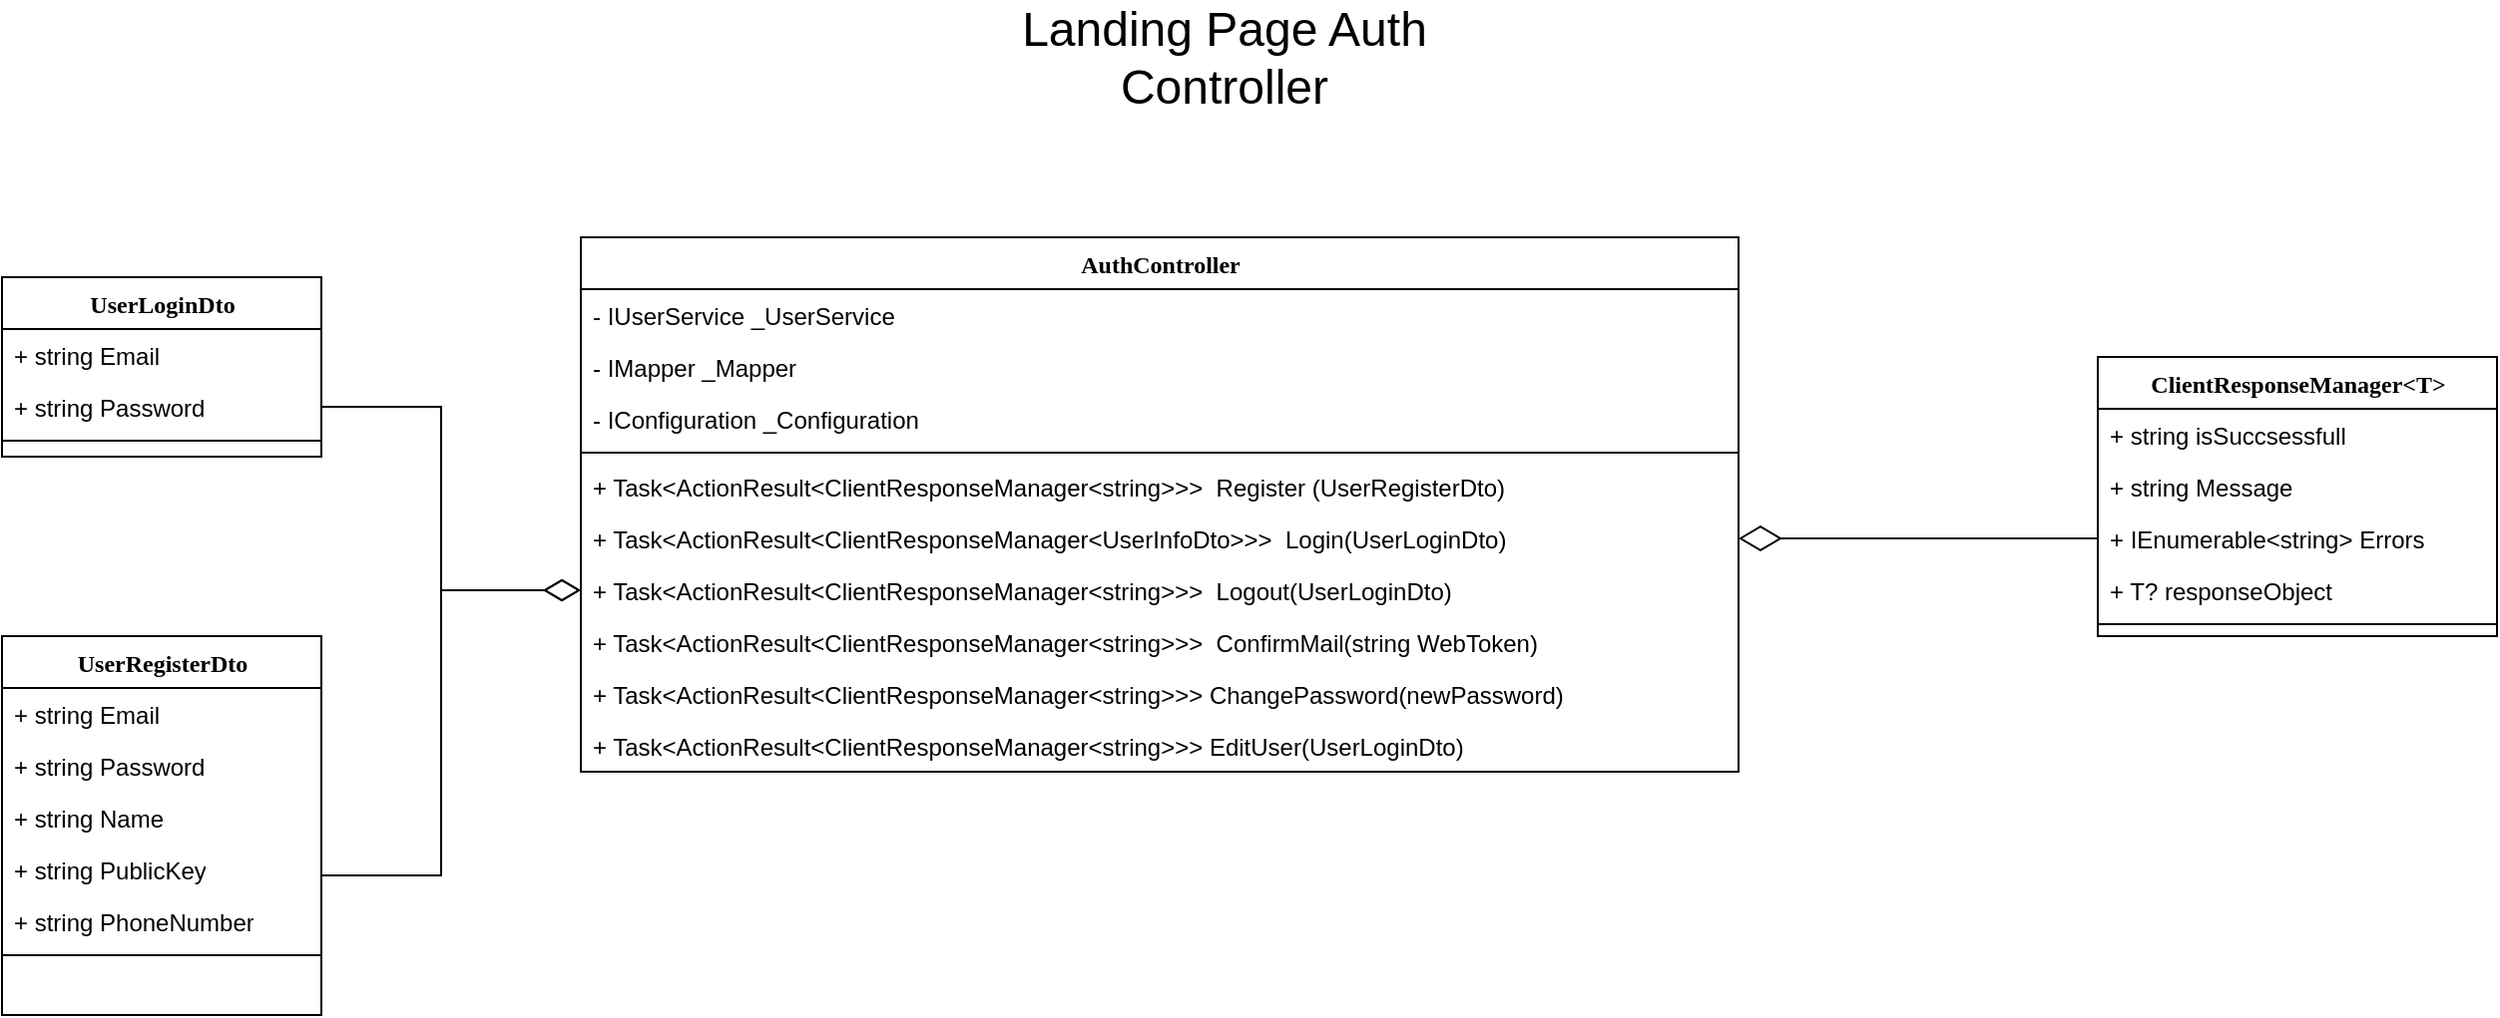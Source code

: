 <mxfile version="14.2.9" type="device"><diagram id="QkI--pBJC4bzssq41QZq" name="Page-1"><mxGraphModel dx="3220" dy="3443" grid="1" gridSize="10" guides="1" tooltips="1" connect="1" arrows="1" fold="1" page="1" pageScale="1" pageWidth="850" pageHeight="1100" math="0" shadow="0"><root><mxCell id="0"/><mxCell id="1" parent="0"/><mxCell id="noM06Llarw8SXuktYtZB-41" value="&lt;font style=&quot;font-size: 24px&quot;&gt;Landing Page Auth Controller&lt;br&gt;&lt;/font&gt;" style="text;html=1;strokeColor=none;fillColor=none;align=center;verticalAlign=middle;whiteSpace=wrap;rounded=0;" vertex="1" parent="1"><mxGeometry x="290" y="-1970" width="305" height="20" as="geometry"/></mxCell><mxCell id="noM06Llarw8SXuktYtZB-1295" value="AuthController" style="swimlane;html=1;fontStyle=1;align=center;verticalAlign=top;childLayout=stackLayout;horizontal=1;startSize=26;horizontalStack=0;resizeParent=1;resizeLast=0;collapsible=1;marginBottom=0;swimlaneFillColor=#ffffff;rounded=0;shadow=0;comic=0;labelBackgroundColor=none;strokeWidth=1;fillColor=none;fontFamily=Verdana;fontSize=12" vertex="1" parent="1"><mxGeometry x="120" y="-1870" width="580" height="268" as="geometry"/></mxCell><mxCell id="noM06Llarw8SXuktYtZB-1296" value="- IUserService _UserService" style="text;html=1;strokeColor=none;fillColor=none;align=left;verticalAlign=top;spacingLeft=4;spacingRight=4;whiteSpace=wrap;overflow=hidden;rotatable=0;points=[[0,0.5],[1,0.5]];portConstraint=eastwest;" vertex="1" parent="noM06Llarw8SXuktYtZB-1295"><mxGeometry y="26" width="580" height="26" as="geometry"/></mxCell><mxCell id="noM06Llarw8SXuktYtZB-1297" value="- IMapper _Mapper" style="text;html=1;strokeColor=none;fillColor=none;align=left;verticalAlign=top;spacingLeft=4;spacingRight=4;whiteSpace=wrap;overflow=hidden;rotatable=0;points=[[0,0.5],[1,0.5]];portConstraint=eastwest;" vertex="1" parent="noM06Llarw8SXuktYtZB-1295"><mxGeometry y="52" width="580" height="26" as="geometry"/></mxCell><mxCell id="noM06Llarw8SXuktYtZB-1298" value="- IConfiguration _Configuration" style="text;html=1;strokeColor=none;fillColor=none;align=left;verticalAlign=top;spacingLeft=4;spacingRight=4;whiteSpace=wrap;overflow=hidden;rotatable=0;points=[[0,0.5],[1,0.5]];portConstraint=eastwest;" vertex="1" parent="noM06Llarw8SXuktYtZB-1295"><mxGeometry y="78" width="580" height="26" as="geometry"/></mxCell><mxCell id="noM06Llarw8SXuktYtZB-1299" value="" style="line;html=1;strokeWidth=1;fillColor=none;align=left;verticalAlign=middle;spacingTop=-1;spacingLeft=3;spacingRight=3;rotatable=0;labelPosition=right;points=[];portConstraint=eastwest;" vertex="1" parent="noM06Llarw8SXuktYtZB-1295"><mxGeometry y="104" width="580" height="8" as="geometry"/></mxCell><mxCell id="noM06Llarw8SXuktYtZB-1300" value="+ Task&amp;lt;ActionResult&amp;lt;ClientResponseManager&amp;lt;string&amp;gt;&amp;gt;&amp;gt;&amp;nbsp; Register (UserRegisterDto)" style="text;html=1;strokeColor=none;fillColor=none;align=left;verticalAlign=top;spacingLeft=4;spacingRight=4;whiteSpace=wrap;overflow=hidden;rotatable=0;points=[[0,0.5],[1,0.5]];portConstraint=eastwest;" vertex="1" parent="noM06Llarw8SXuktYtZB-1295"><mxGeometry y="112" width="580" height="26" as="geometry"/></mxCell><mxCell id="noM06Llarw8SXuktYtZB-1301" value="+ Task&amp;lt;ActionResult&amp;lt;ClientResponseManager&amp;lt;UserInfoDto&amp;gt;&amp;gt;&amp;gt;&amp;nbsp; Login(UserLoginDto)" style="text;html=1;strokeColor=none;fillColor=none;align=left;verticalAlign=top;spacingLeft=4;spacingRight=4;whiteSpace=wrap;overflow=hidden;rotatable=0;points=[[0,0.5],[1,0.5]];portConstraint=eastwest;" vertex="1" parent="noM06Llarw8SXuktYtZB-1295"><mxGeometry y="138" width="580" height="26" as="geometry"/></mxCell><mxCell id="noM06Llarw8SXuktYtZB-1302" value="+ Task&amp;lt;ActionResult&amp;lt;ClientResponseManager&amp;lt;string&amp;gt;&amp;gt;&amp;gt;&amp;nbsp; Logout(UserLoginDto)" style="text;html=1;strokeColor=none;fillColor=none;align=left;verticalAlign=top;spacingLeft=4;spacingRight=4;whiteSpace=wrap;overflow=hidden;rotatable=0;points=[[0,0.5],[1,0.5]];portConstraint=eastwest;" vertex="1" parent="noM06Llarw8SXuktYtZB-1295"><mxGeometry y="164" width="580" height="26" as="geometry"/></mxCell><mxCell id="noM06Llarw8SXuktYtZB-1303" value="+ Task&amp;lt;ActionResult&amp;lt;ClientResponseManager&amp;lt;string&amp;gt;&amp;gt;&amp;gt;&amp;nbsp; ConfirmMail(string WebToken)" style="text;html=1;strokeColor=none;fillColor=none;align=left;verticalAlign=top;spacingLeft=4;spacingRight=4;whiteSpace=wrap;overflow=hidden;rotatable=0;points=[[0,0.5],[1,0.5]];portConstraint=eastwest;" vertex="1" parent="noM06Llarw8SXuktYtZB-1295"><mxGeometry y="190" width="580" height="26" as="geometry"/></mxCell><mxCell id="noM06Llarw8SXuktYtZB-1304" value="+ Task&amp;lt;ActionResult&amp;lt;ClientResponseManager&amp;lt;string&amp;gt;&amp;gt;&amp;gt; ChangePassword(newPassword)" style="text;html=1;strokeColor=none;fillColor=none;align=left;verticalAlign=top;spacingLeft=4;spacingRight=4;whiteSpace=wrap;overflow=hidden;rotatable=0;points=[[0,0.5],[1,0.5]];portConstraint=eastwest;" vertex="1" parent="noM06Llarw8SXuktYtZB-1295"><mxGeometry y="216" width="580" height="26" as="geometry"/></mxCell><mxCell id="noM06Llarw8SXuktYtZB-1305" value="+ Task&amp;lt;ActionResult&amp;lt;ClientResponseManager&amp;lt;string&amp;gt;&amp;gt;&amp;gt; EditUser(UserLoginDto)" style="text;html=1;strokeColor=none;fillColor=none;align=left;verticalAlign=top;spacingLeft=4;spacingRight=4;whiteSpace=wrap;overflow=hidden;rotatable=0;points=[[0,0.5],[1,0.5]];portConstraint=eastwest;" vertex="1" parent="noM06Llarw8SXuktYtZB-1295"><mxGeometry y="242" width="580" height="26" as="geometry"/></mxCell><mxCell id="noM06Llarw8SXuktYtZB-1306" style="edgeStyle=orthogonalEdgeStyle;rounded=0;orthogonalLoop=1;jettySize=auto;html=1;exitX=1;exitY=0.5;exitDx=0;exitDy=0;entryX=0;entryY=0.5;entryDx=0;entryDy=0;startArrow=none;startFill=0;startSize=13;endArrow=diamondThin;endFill=0;endSize=16;" edge="1" parent="1" target="noM06Llarw8SXuktYtZB-1302" source="noM06Llarw8SXuktYtZB-1318"><mxGeometry relative="1" as="geometry"><mxPoint x="-225" y="-1721.0" as="sourcePoint"/></mxGeometry></mxCell><mxCell id="noM06Llarw8SXuktYtZB-1307" style="edgeStyle=orthogonalEdgeStyle;rounded=0;orthogonalLoop=1;jettySize=auto;html=1;exitX=1;exitY=0.5;exitDx=0;exitDy=0;startArrow=none;startFill=0;startSize=13;endArrow=diamondThin;endFill=0;endSize=16;entryX=0;entryY=0.5;entryDx=0;entryDy=0;" edge="1" parent="1" target="noM06Llarw8SXuktYtZB-1302" source="noM06Llarw8SXuktYtZB-1313"><mxGeometry relative="1" as="geometry"><mxPoint x="115" y="-1710" as="targetPoint"/><mxPoint x="-235" y="-1429" as="sourcePoint"/><Array as="points"><mxPoint x="-10" y="-1550"/><mxPoint x="50" y="-1550"/><mxPoint x="50" y="-1693"/></Array></mxGeometry></mxCell><mxCell id="noM06Llarw8SXuktYtZB-1308" style="edgeStyle=orthogonalEdgeStyle;rounded=0;orthogonalLoop=1;jettySize=auto;html=1;exitX=0;exitY=0.5;exitDx=0;exitDy=0;entryX=1;entryY=0.5;entryDx=0;entryDy=0;endArrow=diamondThin;endFill=0;endSize=19;startSize=15;" edge="1" parent="1" target="noM06Llarw8SXuktYtZB-1301" source="noM06Llarw8SXuktYtZB-1323"><mxGeometry relative="1" as="geometry"><mxPoint x="1045" y="-1415" as="sourcePoint"/></mxGeometry></mxCell><mxCell id="noM06Llarw8SXuktYtZB-1309" value="UserRegisterDto" style="swimlane;html=1;fontStyle=1;align=center;verticalAlign=top;childLayout=stackLayout;horizontal=1;startSize=26;horizontalStack=0;resizeParent=1;resizeLast=0;collapsible=1;marginBottom=0;swimlaneFillColor=#ffffff;rounded=0;shadow=0;comic=0;labelBackgroundColor=none;strokeWidth=1;fillColor=none;fontFamily=Verdana;fontSize=12" vertex="1" parent="1"><mxGeometry x="-170" y="-1670" width="160" height="190" as="geometry"/></mxCell><mxCell id="noM06Llarw8SXuktYtZB-1310" value="+ string Email" style="text;html=1;strokeColor=none;fillColor=none;align=left;verticalAlign=top;spacingLeft=4;spacingRight=4;whiteSpace=wrap;overflow=hidden;rotatable=0;points=[[0,0.5],[1,0.5]];portConstraint=eastwest;" vertex="1" parent="noM06Llarw8SXuktYtZB-1309"><mxGeometry y="26" width="160" height="26" as="geometry"/></mxCell><mxCell id="noM06Llarw8SXuktYtZB-1311" value="+ string Password" style="text;html=1;strokeColor=none;fillColor=none;align=left;verticalAlign=top;spacingLeft=4;spacingRight=4;whiteSpace=wrap;overflow=hidden;rotatable=0;points=[[0,0.5],[1,0.5]];portConstraint=eastwest;" vertex="1" parent="noM06Llarw8SXuktYtZB-1309"><mxGeometry y="52" width="160" height="26" as="geometry"/></mxCell><mxCell id="noM06Llarw8SXuktYtZB-1312" value="+ string Name" style="text;html=1;strokeColor=none;fillColor=none;align=left;verticalAlign=top;spacingLeft=4;spacingRight=4;whiteSpace=wrap;overflow=hidden;rotatable=0;points=[[0,0.5],[1,0.5]];portConstraint=eastwest;" vertex="1" parent="noM06Llarw8SXuktYtZB-1309"><mxGeometry y="78" width="160" height="26" as="geometry"/></mxCell><mxCell id="noM06Llarw8SXuktYtZB-1313" value="+ string PublicKey" style="text;html=1;strokeColor=none;fillColor=none;align=left;verticalAlign=top;spacingLeft=4;spacingRight=4;whiteSpace=wrap;overflow=hidden;rotatable=0;points=[[0,0.5],[1,0.5]];portConstraint=eastwest;" vertex="1" parent="noM06Llarw8SXuktYtZB-1309"><mxGeometry y="104" width="160" height="26" as="geometry"/></mxCell><mxCell id="noM06Llarw8SXuktYtZB-1314" value="+ string PhoneNumber" style="text;html=1;strokeColor=none;fillColor=none;align=left;verticalAlign=top;spacingLeft=4;spacingRight=4;whiteSpace=wrap;overflow=hidden;rotatable=0;points=[[0,0.5],[1,0.5]];portConstraint=eastwest;" vertex="1" parent="noM06Llarw8SXuktYtZB-1309"><mxGeometry y="130" width="160" height="26" as="geometry"/></mxCell><mxCell id="noM06Llarw8SXuktYtZB-1315" value="" style="line;html=1;strokeWidth=1;fillColor=none;align=left;verticalAlign=middle;spacingTop=-1;spacingLeft=3;spacingRight=3;rotatable=0;labelPosition=right;points=[];portConstraint=eastwest;" vertex="1" parent="noM06Llarw8SXuktYtZB-1309"><mxGeometry y="156" width="160" height="8" as="geometry"/></mxCell><mxCell id="noM06Llarw8SXuktYtZB-1316" value="UserLoginDto" style="swimlane;html=1;fontStyle=1;align=center;verticalAlign=top;childLayout=stackLayout;horizontal=1;startSize=26;horizontalStack=0;resizeParent=1;resizeLast=0;collapsible=1;marginBottom=0;swimlaneFillColor=#ffffff;rounded=0;shadow=0;comic=0;labelBackgroundColor=none;strokeWidth=1;fillColor=none;fontFamily=Verdana;fontSize=12" vertex="1" parent="1"><mxGeometry x="-170" y="-1850" width="160" height="90" as="geometry"/></mxCell><mxCell id="noM06Llarw8SXuktYtZB-1317" value="+ string Email" style="text;html=1;strokeColor=none;fillColor=none;align=left;verticalAlign=top;spacingLeft=4;spacingRight=4;whiteSpace=wrap;overflow=hidden;rotatable=0;points=[[0,0.5],[1,0.5]];portConstraint=eastwest;" vertex="1" parent="noM06Llarw8SXuktYtZB-1316"><mxGeometry y="26" width="160" height="26" as="geometry"/></mxCell><mxCell id="noM06Llarw8SXuktYtZB-1318" value="+ string Password" style="text;html=1;strokeColor=none;fillColor=none;align=left;verticalAlign=top;spacingLeft=4;spacingRight=4;whiteSpace=wrap;overflow=hidden;rotatable=0;points=[[0,0.5],[1,0.5]];portConstraint=eastwest;" vertex="1" parent="noM06Llarw8SXuktYtZB-1316"><mxGeometry y="52" width="160" height="26" as="geometry"/></mxCell><mxCell id="noM06Llarw8SXuktYtZB-1319" value="" style="line;html=1;strokeWidth=1;fillColor=none;align=left;verticalAlign=middle;spacingTop=-1;spacingLeft=3;spacingRight=3;rotatable=0;labelPosition=right;points=[];portConstraint=eastwest;" vertex="1" parent="noM06Llarw8SXuktYtZB-1316"><mxGeometry y="78" width="160" height="8" as="geometry"/></mxCell><mxCell id="noM06Llarw8SXuktYtZB-1320" value="ClientResponseManager&amp;lt;T&amp;gt;" style="swimlane;html=1;fontStyle=1;align=center;verticalAlign=top;childLayout=stackLayout;horizontal=1;startSize=26;horizontalStack=0;resizeParent=1;resizeLast=0;collapsible=1;marginBottom=0;swimlaneFillColor=#ffffff;rounded=0;shadow=0;comic=0;labelBackgroundColor=none;strokeWidth=1;fillColor=none;fontFamily=Verdana;fontSize=12" vertex="1" parent="1"><mxGeometry x="880" y="-1810" width="200" height="140" as="geometry"/></mxCell><mxCell id="noM06Llarw8SXuktYtZB-1321" value="+ string isSuccsessfull" style="text;html=1;strokeColor=none;fillColor=none;align=left;verticalAlign=top;spacingLeft=4;spacingRight=4;whiteSpace=wrap;overflow=hidden;rotatable=0;points=[[0,0.5],[1,0.5]];portConstraint=eastwest;" vertex="1" parent="noM06Llarw8SXuktYtZB-1320"><mxGeometry y="26" width="200" height="26" as="geometry"/></mxCell><mxCell id="noM06Llarw8SXuktYtZB-1322" value="+ string Message&lt;span style=&quot;color: rgba(0 , 0 , 0 , 0) ; font-family: monospace ; font-size: 0px&quot;&gt;%3CmxGraphModel%3E%3Croot%3E%3CmxCell%20id%3D%220%22%2F%3E%3CmxCell%20id%3D%221%22%20parent%3D%220%22%2F%3E%3CmxCell%20id%3D%222%22%20value%3D%22%2B%20string%20isSuccsessfull%22%20style%3D%22text%3Bhtml%3D1%3BstrokeColor%3Dnone%3BfillColor%3Dnone%3Balign%3Dleft%3BverticalAlign%3Dtop%3BspacingLeft%3D4%3BspacingRight%3D4%3BwhiteSpace%3Dwrap%3Boverflow%3Dhidden%3Brotatable%3D0%3Bpoints%3D%5B%5B0%2C0.5%5D%2C%5B1%2C0.5%5D%5D%3BportConstraint%3Deastwest%3B%22%20vertex%3D%221%22%20parent%3D%221%22%3E%3CmxGeometry%20x%3D%22610%22%20y%3D%22346%22%20width%3D%22170%22%20height%3D%2226%22%20as%3D%22geometry%22%2F%3E%3C%2FmxCell%3E%3C%2Froot%3E%3C%2FmxGraphModel%3E&lt;/span&gt;" style="text;html=1;strokeColor=none;fillColor=none;align=left;verticalAlign=top;spacingLeft=4;spacingRight=4;whiteSpace=wrap;overflow=hidden;rotatable=0;points=[[0,0.5],[1,0.5]];portConstraint=eastwest;" vertex="1" parent="noM06Llarw8SXuktYtZB-1320"><mxGeometry y="52" width="200" height="26" as="geometry"/></mxCell><mxCell id="noM06Llarw8SXuktYtZB-1323" value="+ IEnumerable&amp;lt;string&amp;gt; Errors&lt;span style=&quot;color: rgba(0 , 0 , 0 , 0) ; font-family: monospace ; font-size: 0px&quot;&gt;%mxGraphModel%3E%3Croot%3E%3CmxCell%20id%3D%220%22%2F%3E%3CmxCell%20id%3D%221%22%20parent%3D%220%22%2F%3E%3CmxCell%20id%3D%222%22%20value%3D%22%2B%20string%20isSuccsessfull%22%20style%3D%22text%3Bhtml%3D1%3BstrokeColor%3Dnone%3BfillColor%3Dnone%3Balign%3Dleft%3BverticalAlign%3Dtop%3BspacingLeft%3D4%3BspacingRight%3D4%3BwhiteSpace%3Dwrap%3Boverflow%3Dhidden%3Brotatable%3D0%3Bpoints%3D%5B%5B0%2C0.5%5D%2C%5B1%2C0.5%5D%5D%3BportConstraint%3Deastwest%3B%22%20vertex%3D%221%22%20parent%3D%221%22%3E%3CmxGeometry%20x%3D%22610%22%20y%3D%22346%22%20width%3D%22170%22%20height%3D%2226%22%20as%3D%22geometry%22%2F%3E%3C%2FmxCell%3E%3C%2Froot%3E%3C%2Fm&lt;/span&gt;" style="text;html=1;strokeColor=none;fillColor=none;align=left;verticalAlign=top;spacingLeft=4;spacingRight=4;whiteSpace=wrap;overflow=hidden;rotatable=0;points=[[0,0.5],[1,0.5]];portConstraint=eastwest;" vertex="1" parent="noM06Llarw8SXuktYtZB-1320"><mxGeometry y="78" width="200" height="26" as="geometry"/></mxCell><mxCell id="noM06Llarw8SXuktYtZB-1324" value="+ T? responseObject" style="text;html=1;strokeColor=none;fillColor=none;align=left;verticalAlign=top;spacingLeft=4;spacingRight=4;whiteSpace=wrap;overflow=hidden;rotatable=0;points=[[0,0.5],[1,0.5]];portConstraint=eastwest;" vertex="1" parent="noM06Llarw8SXuktYtZB-1320"><mxGeometry y="104" width="200" height="26" as="geometry"/></mxCell><mxCell id="noM06Llarw8SXuktYtZB-1325" value="" style="line;html=1;strokeWidth=1;fillColor=none;align=left;verticalAlign=middle;spacingTop=-1;spacingLeft=3;spacingRight=3;rotatable=0;labelPosition=right;points=[];portConstraint=eastwest;" vertex="1" parent="noM06Llarw8SXuktYtZB-1320"><mxGeometry y="130" width="200" height="8" as="geometry"/></mxCell></root></mxGraphModel></diagram></mxfile>